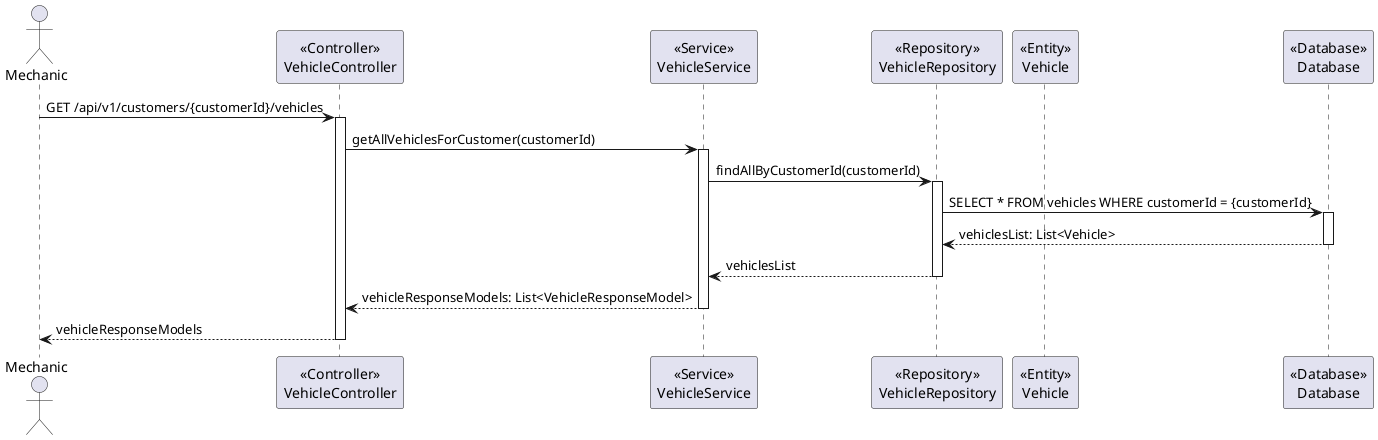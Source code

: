 @startuml

actor Mechanic as "Mechanic"

participant VehicleController as "<<Controller>>\nVehicleController"
participant VehicleService as "<<Service>>\nVehicleService"
participant VehicleRepository as "<<Repository>>\nVehicleRepository"
participant Vehicle as "<<Entity>>\nVehicle"
participant Database as "<<Database>>\nDatabase"

Mechanic -> VehicleController: GET /api/v1/customers/{customerId}/vehicles
activate VehicleController

VehicleController -> VehicleService: getAllVehiclesForCustomer(customerId)
activate VehicleService

VehicleService -> VehicleRepository: findAllByCustomerId(customerId)
activate VehicleRepository

VehicleRepository -> Database: SELECT * FROM vehicles WHERE customerId = {customerId}
activate Database

Database --> VehicleRepository: vehiclesList: List<Vehicle>
deactivate Database

VehicleRepository --> VehicleService: vehiclesList
deactivate VehicleRepository

VehicleService --> VehicleController: vehicleResponseModels: List<VehicleResponseModel>
deactivate VehicleService

VehicleController --> Mechanic: vehicleResponseModels
deactivate VehicleController

@enduml
